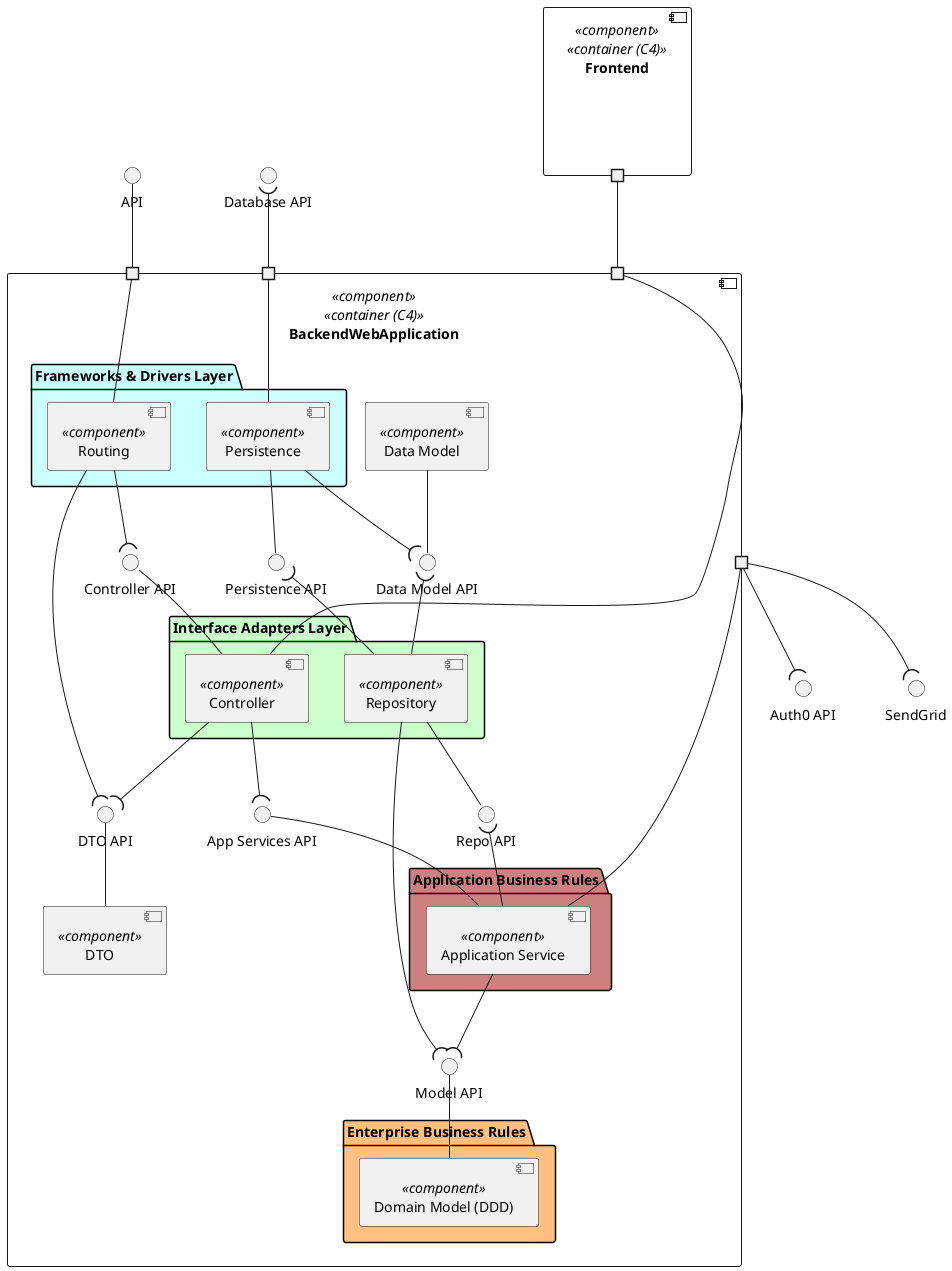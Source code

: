 @startuml implementation_view

top to bottom direction

interface "API" as API
interface "Auth0 API" as Auth0
interface "SendGrid" as SendGrid
interface "Database API" as DB_API

component "Frontend" as fe <<component>> <<container (C4)>> {
  portout " " as P4
}

component "BackendWebApplication" as APP <<component>> <<container (C4)>> {
  portin " " as P1
  portin " " as P2
  portout " " as P3
  portin " " as P5

  Interface "Controller API" as CTRL_API
  Interface "Data Model API" as DATA_API

'  Componentes de baixo nível
    folder "Frameworks & Drivers Layer" #CCFFFF {
    component "Persistence" as PERSISTENCE <<component>> {
    }
    component "Routing" as ROUTE <<component>> {
    }
  }

  component "Data Model" as DATA <<component>> {
  }
  component "DTO" as DTO <<component>> {
  }

  Interface "App Services API" AS SRV_API
  Interface "DTO API" AS DTO_API
  Interface "Repo API" AS REPO_API
  Interface "Model API" AS MODEL_API
  Interface "Persistence API" AS PERSISTENCE_API


'Interações externas
  folder "Interface Adapters Layer" #CCFFCC {
    component "Controller" as CTRL <<component>> {
    }
    component "Repository" as REPO <<component>> {
    }
  }

'Componente para organizar a lógica de negócio da aplicação
  folder "Application Business Rules" #CC8080 {
    component "Application Service" as SRV <<component>> {
    }
  }

'Camada + alta que contém o modelo de domínio
  folder "Enterprise Business Rules" #FFC080 {
    component "Domain Model (DDD)" as MODEL <<component>> {
    }
  }
}

API -- P1
P2 --up( DB_API

ROUTE --- P1
PERSISTENCE -- P2
P3 --( Auth0 
P3 --( SendGrid
ROUTE --( DTO_API

ROUTE --( CTRL_API
CTRL -up- CTRL_API
PERSISTENCE -- PERSISTENCE_API
REPO -up-( PERSISTENCE_API 
PERSISTENCE --( DATA_API 
REPO -up-( DATA_API 
DATA -down- DATA_API 

CTRL --( SRV_API
SRV -up- SRV_API
SRV -- P3
CTRL --( DTO_API
DTO -up- DTO_API

REPO -- REPO_API
SRV -up-( REPO_API 

SRV --( MODEL_API 
REPO --( MODEL_API 
MODEL -up- MODEL_API 


P4 -- P5
P5 -- CTRL

@enduml